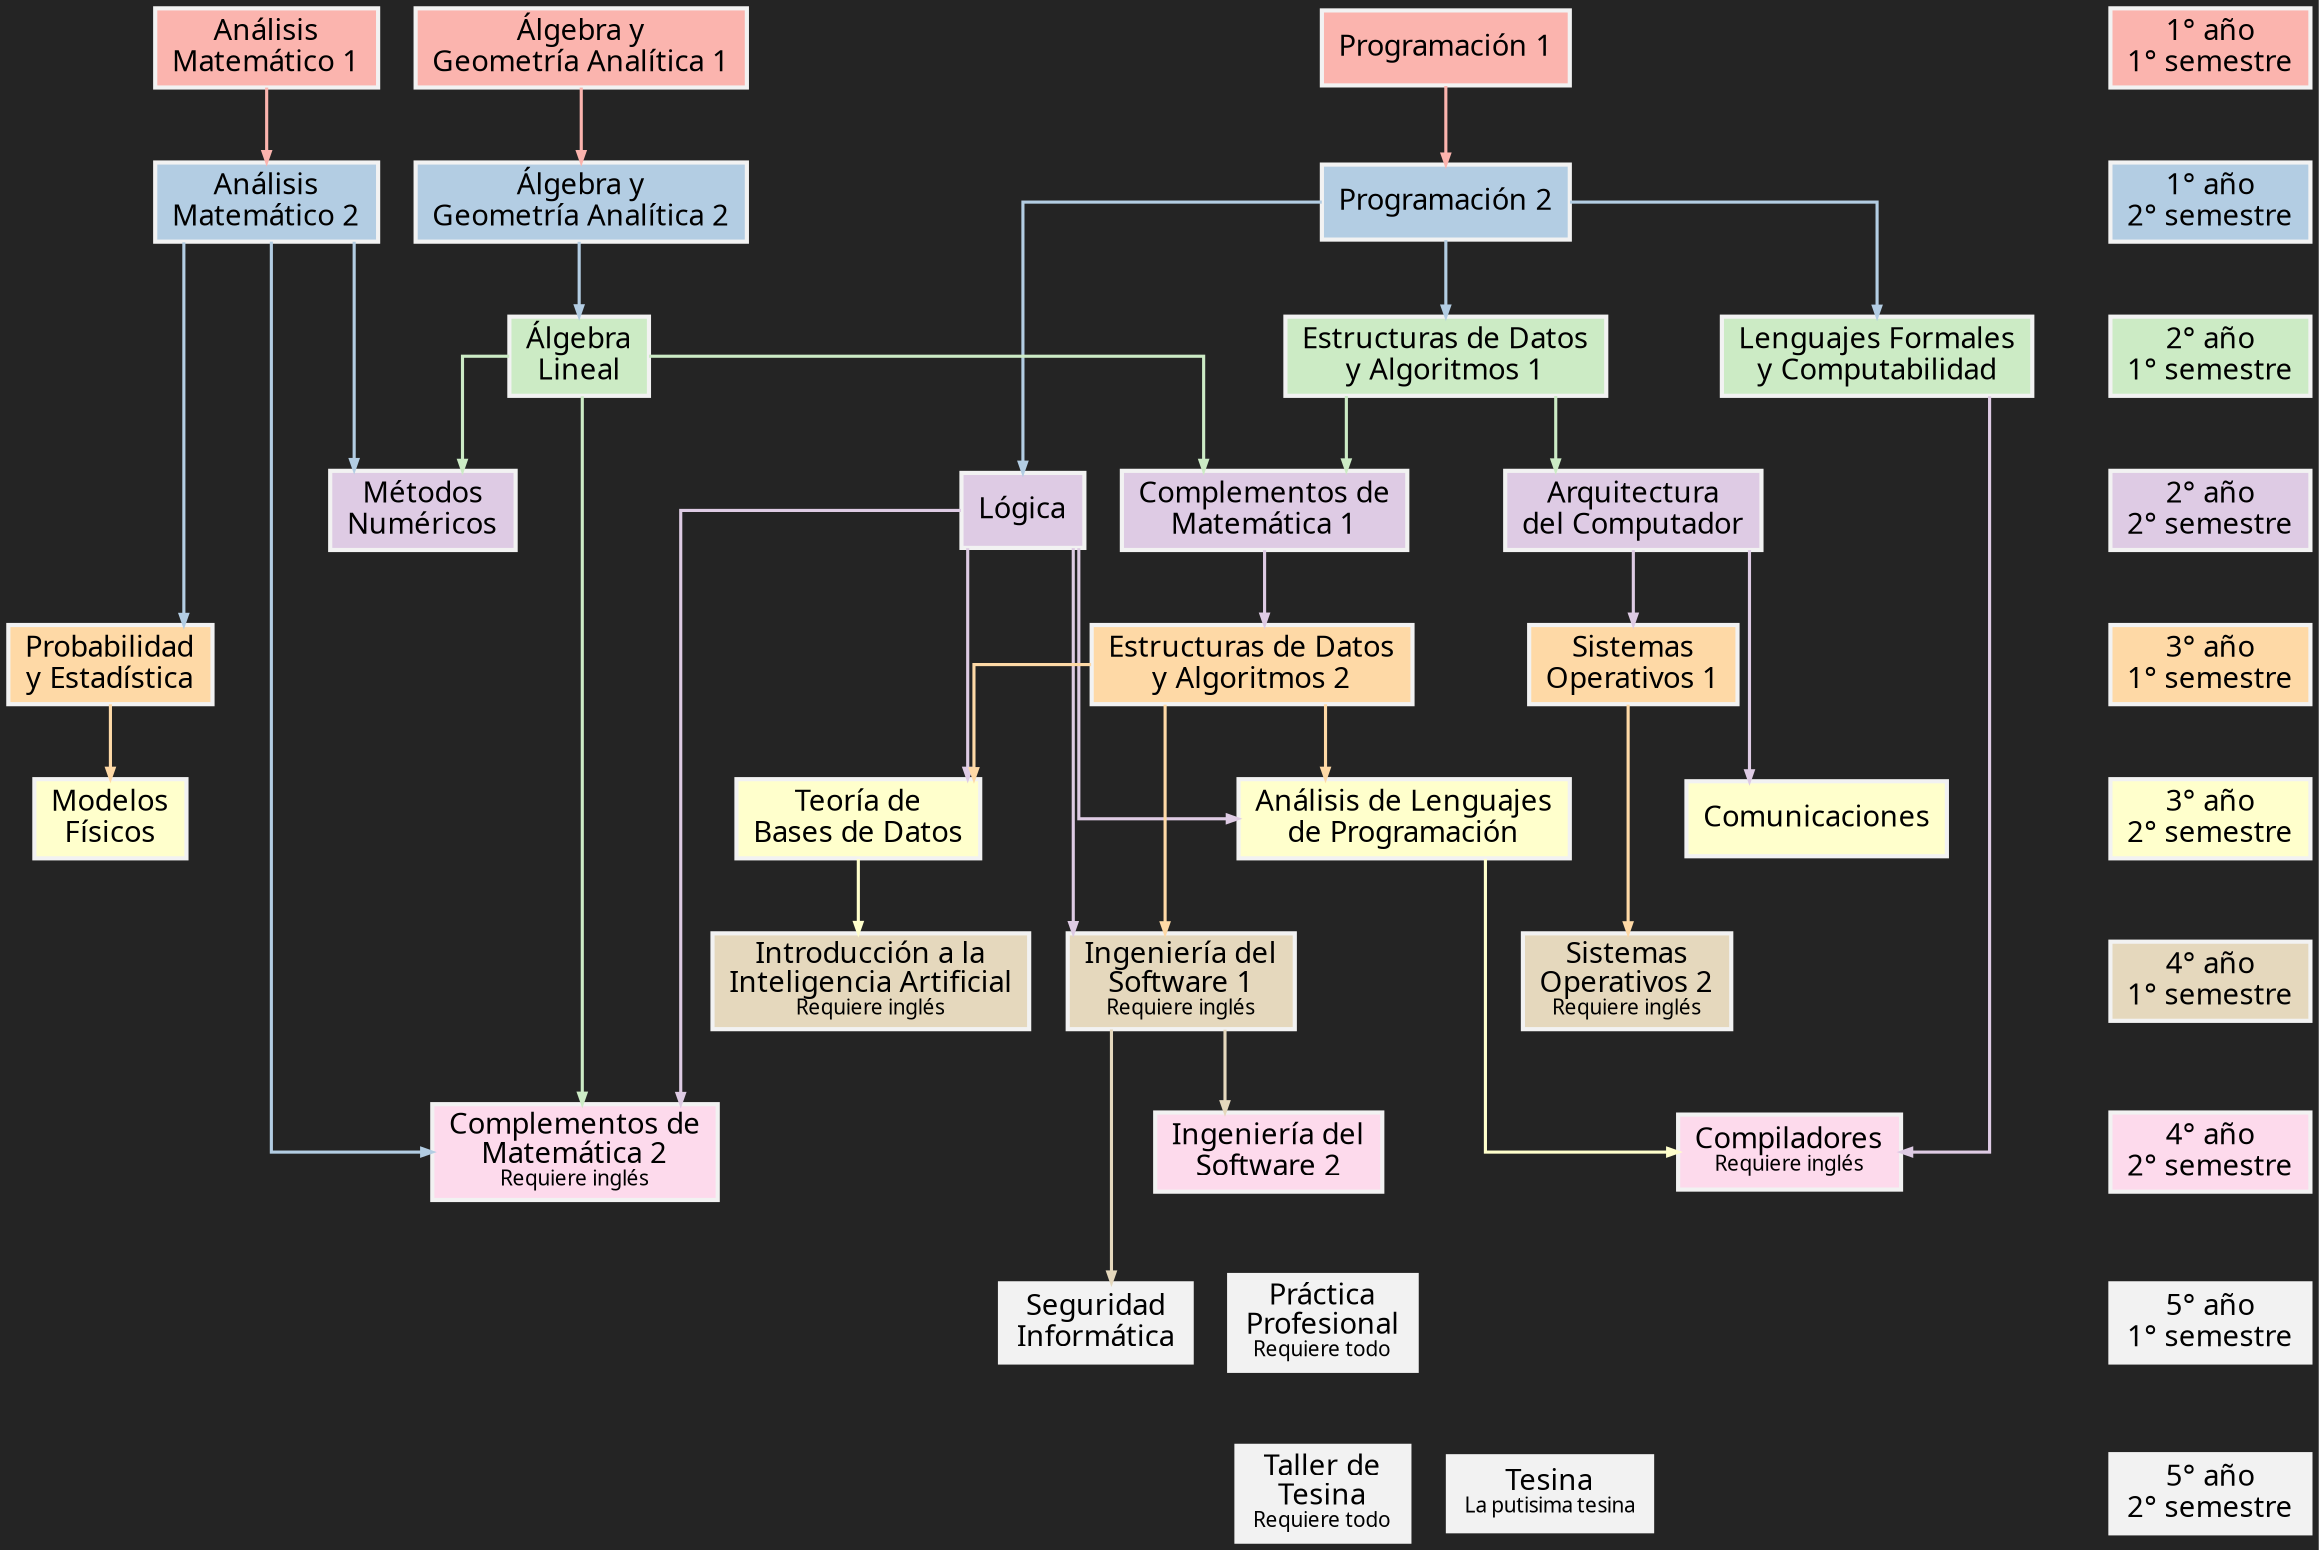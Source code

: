 digraph G {
    node[shape=box, color=9, colorscheme=pastel19, penwidth=2, fontname="BigNoodleTitling"]
    edge[colorscheme=pastel19, penwidth=1.5, arrowsize=0.5]
    splines=ortho
    overlap=scale
    bgcolor=grey14

    {
        rank = same
        node[style=filled, fillcolor=1]
        AyGA1 [label="Álgebra y\nGeometría Analítica 1"]
        Prog1 [label="Programación 1"]
        AM1 [label="Análisis\nMatemático 1"]
        r1 [label="1° año\n1° semestre"]
    }

    {
        rank = same
        node[style=filled, fillcolor=2]
        AyGA2 [label="Álgebra y\nGeometría Analítica 2"]
        Prog2 [label="Programación 2"]
        AM2 [label="Análisis\nMatemático 2"]
        r2 [label="1° año\n2° semestre"]
    }

    {
        rank = same
        node[style=filled, fillcolor=3]
        ALineal [label="Álgebra\nLineal"]
        EDyA1 [label="Estructuras de Datos\ny Algoritmos 1"]
        LFyC [label="Lenguajes Formales\ny Computabilidad"]
        r3 [label="2° año\n1° semestre"]
    }

    {
        rank = same
        node[style=filled, fillcolor=4]
        Metodos [label="Métodos\nNuméricos"]
        CM1 [label="Complementos de\nMatemática 1"]
        Arqui [label="Arquitectura\ndel Computador"]
        Logica [label="Lógica"]
        r4 [label="2° año\n2° semestre"]
    }

    {
        rank = same
        node[style=filled, fillcolor=5]
        ProbYEstd [label="Probabilidad\ny Estadística"]
        EDyA2 [label="Estructuras de Datos\ny Algoritmos 2"]
        SO1 [label="Sistemas\nOperativos 1"]
        r5 [label="3° año\n1° semestre"]
    }
    
    {
        rank = same
        node[style=filled, fillcolor=6]
        ModFis [label="Modelos\nFísicos"]
        Comm [label="Comunicaciones"]
        ALP [label="Análisis de Lenguajes\nde Programación"]
        TBD [label="Teoría de\nBases de Datos"]
        r6 [label="3° año\n2° semestre"]
    }

    {
        rank = same
        node[style=filled, fillcolor=7]
        Soft1 [label=<Ingeniería del<br/>Software 1<br/><FONT POINT-SIZE="10">Requiere inglés</FONT>>]
        SO2 [label=<Sistemas<br/>Operativos 2<br/><FONT POINT-SIZE="10">Requiere inglés</FONT>>]
        IIA [label=<Introducción a la<br/>Inteligencia Artificial<br/><FONT POINT-SIZE="10">Requiere inglés</FONT>>]
        r7 [label="4° año\n1° semestre"]
    }

    {
        rank = same
        node[style=filled, fillcolor=8]
        CM2 [label=<Complementos de<br/>Matemática 2<br/><FONT POINT-SIZE="10">Requiere inglés</FONT>>]
        Soft2 [label="Ingeniería del\nSoftware 2"]
        Compi [label=<Compiladores<br/><FONT POINT-SIZE="10">Requiere inglés</FONT>>]
        r8 [label="4° año\n2° semestre"]
    }

    {
        rank = same
        node[style=filled, fillcolor=9]
        Practica [label=<Práctica<br/>Profesional<br/><FONT POINT-SIZE="10">Requiere todo</FONT>>]
        SegInf [label="Seguridad\nInformática"]
        r9 [label="5° año\n1° semestre"]
    }

    {
        rank = same
        node[style=filled, fillcolor=9]
        Taller [label=<Taller de<br/>Tesina<br/><FONT POINT-SIZE="10">Requiere todo</FONT>>]
        Tesina [label=<Tesina<FONT POINT-SIZE="10"><br/>La putisima tesina</FONT>>]
        r10 [label="5° año\n2° semestre"]
    }

    r1 -> r2 [style=invis]
    r2 -> r3 [style=invis]
    r3 -> r4 [style=invis]
    r4 -> r5 [style=invis]
    r5 -> r6 [style=invis]
    r6 -> r7 [style=invis]
    r7 -> r8 [style=invis]
    r8 -> r9 [style=invis]
    r9 -> r10 [style=invis]
    SegInf -> Practica [style=invis]
    Practica -> Taller [style=invis]
    Taller -> Tesina [style=invis]

    edge [color=1]
    AyGA1 -> AyGA2 
    Prog1 -> Prog2 
    AM1 -> AM2
    edge [color=2]
    AyGA2 -> ALineal
    Prog2 -> EDyA1 
    Prog2 -> LFyC 
    Prog2 -> Logica 
    AM2 -> ProbYEstd 
    AM2 -> Metodos 
    AM2 -> CM2 
    edge [color=3]
    ALineal -> Metodos 
    ALineal -> CM1 
    ALineal -> CM2 
    EDyA1 -> CM1 
    EDyA1 -> Arqui 
    edge [color=4]
    CM1 -> EDyA2 
    Arqui -> Comm 
    Arqui -> SO1 
    Logica -> CM2 
    Logica -> TBD 
    Logica -> ALP 
    Logica -> Soft1 
    LFyC -> Compi
    edge [color=5]
    ProbYEstd -> ModFis
    EDyA2 -> TBD
    EDyA2 -> ALP
    EDyA2 -> Soft1
    // Ingles -> CM2
    // Ingles -> Soft1
    // Ingles -> SO2
    // Ingles -> IIA
    // Ingles -> Compi
    SO1 -> SO2
    edge [color=6]
    TBD -> IIA
    ALP -> Compi
    edge [color=7]
    Soft1 -> Soft2
    Soft1 -> SegInf
}